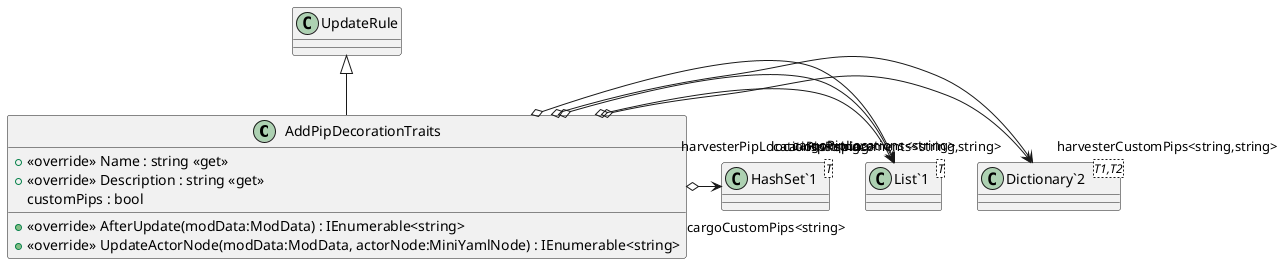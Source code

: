 @startuml
class AddPipDecorationTraits {
    + <<override>> Name : string <<get>>
    + <<override>> Description : string <<get>>
    customPips : bool
    + <<override>> AfterUpdate(modData:ModData) : IEnumerable<string>
    + <<override>> UpdateActorNode(modData:ModData, actorNode:MiniYamlNode) : IEnumerable<string>
}
class "Dictionary`2"<T1,T2> {
}
class "List`1"<T> {
}
class "HashSet`1"<T> {
}
UpdateRule <|-- AddPipDecorationTraits
AddPipDecorationTraits o-> "PipReplacements<string,string>" "Dictionary`2"
AddPipDecorationTraits o-> "locations<string>" "List`1"
AddPipDecorationTraits o-> "cargoPipLocations<string>" "List`1"
AddPipDecorationTraits o-> "cargoCustomPips<string>" "HashSet`1"
AddPipDecorationTraits o-> "harvesterPipLocations<string>" "List`1"
AddPipDecorationTraits o-> "harvesterCustomPips<string,string>" "Dictionary`2"
@enduml
